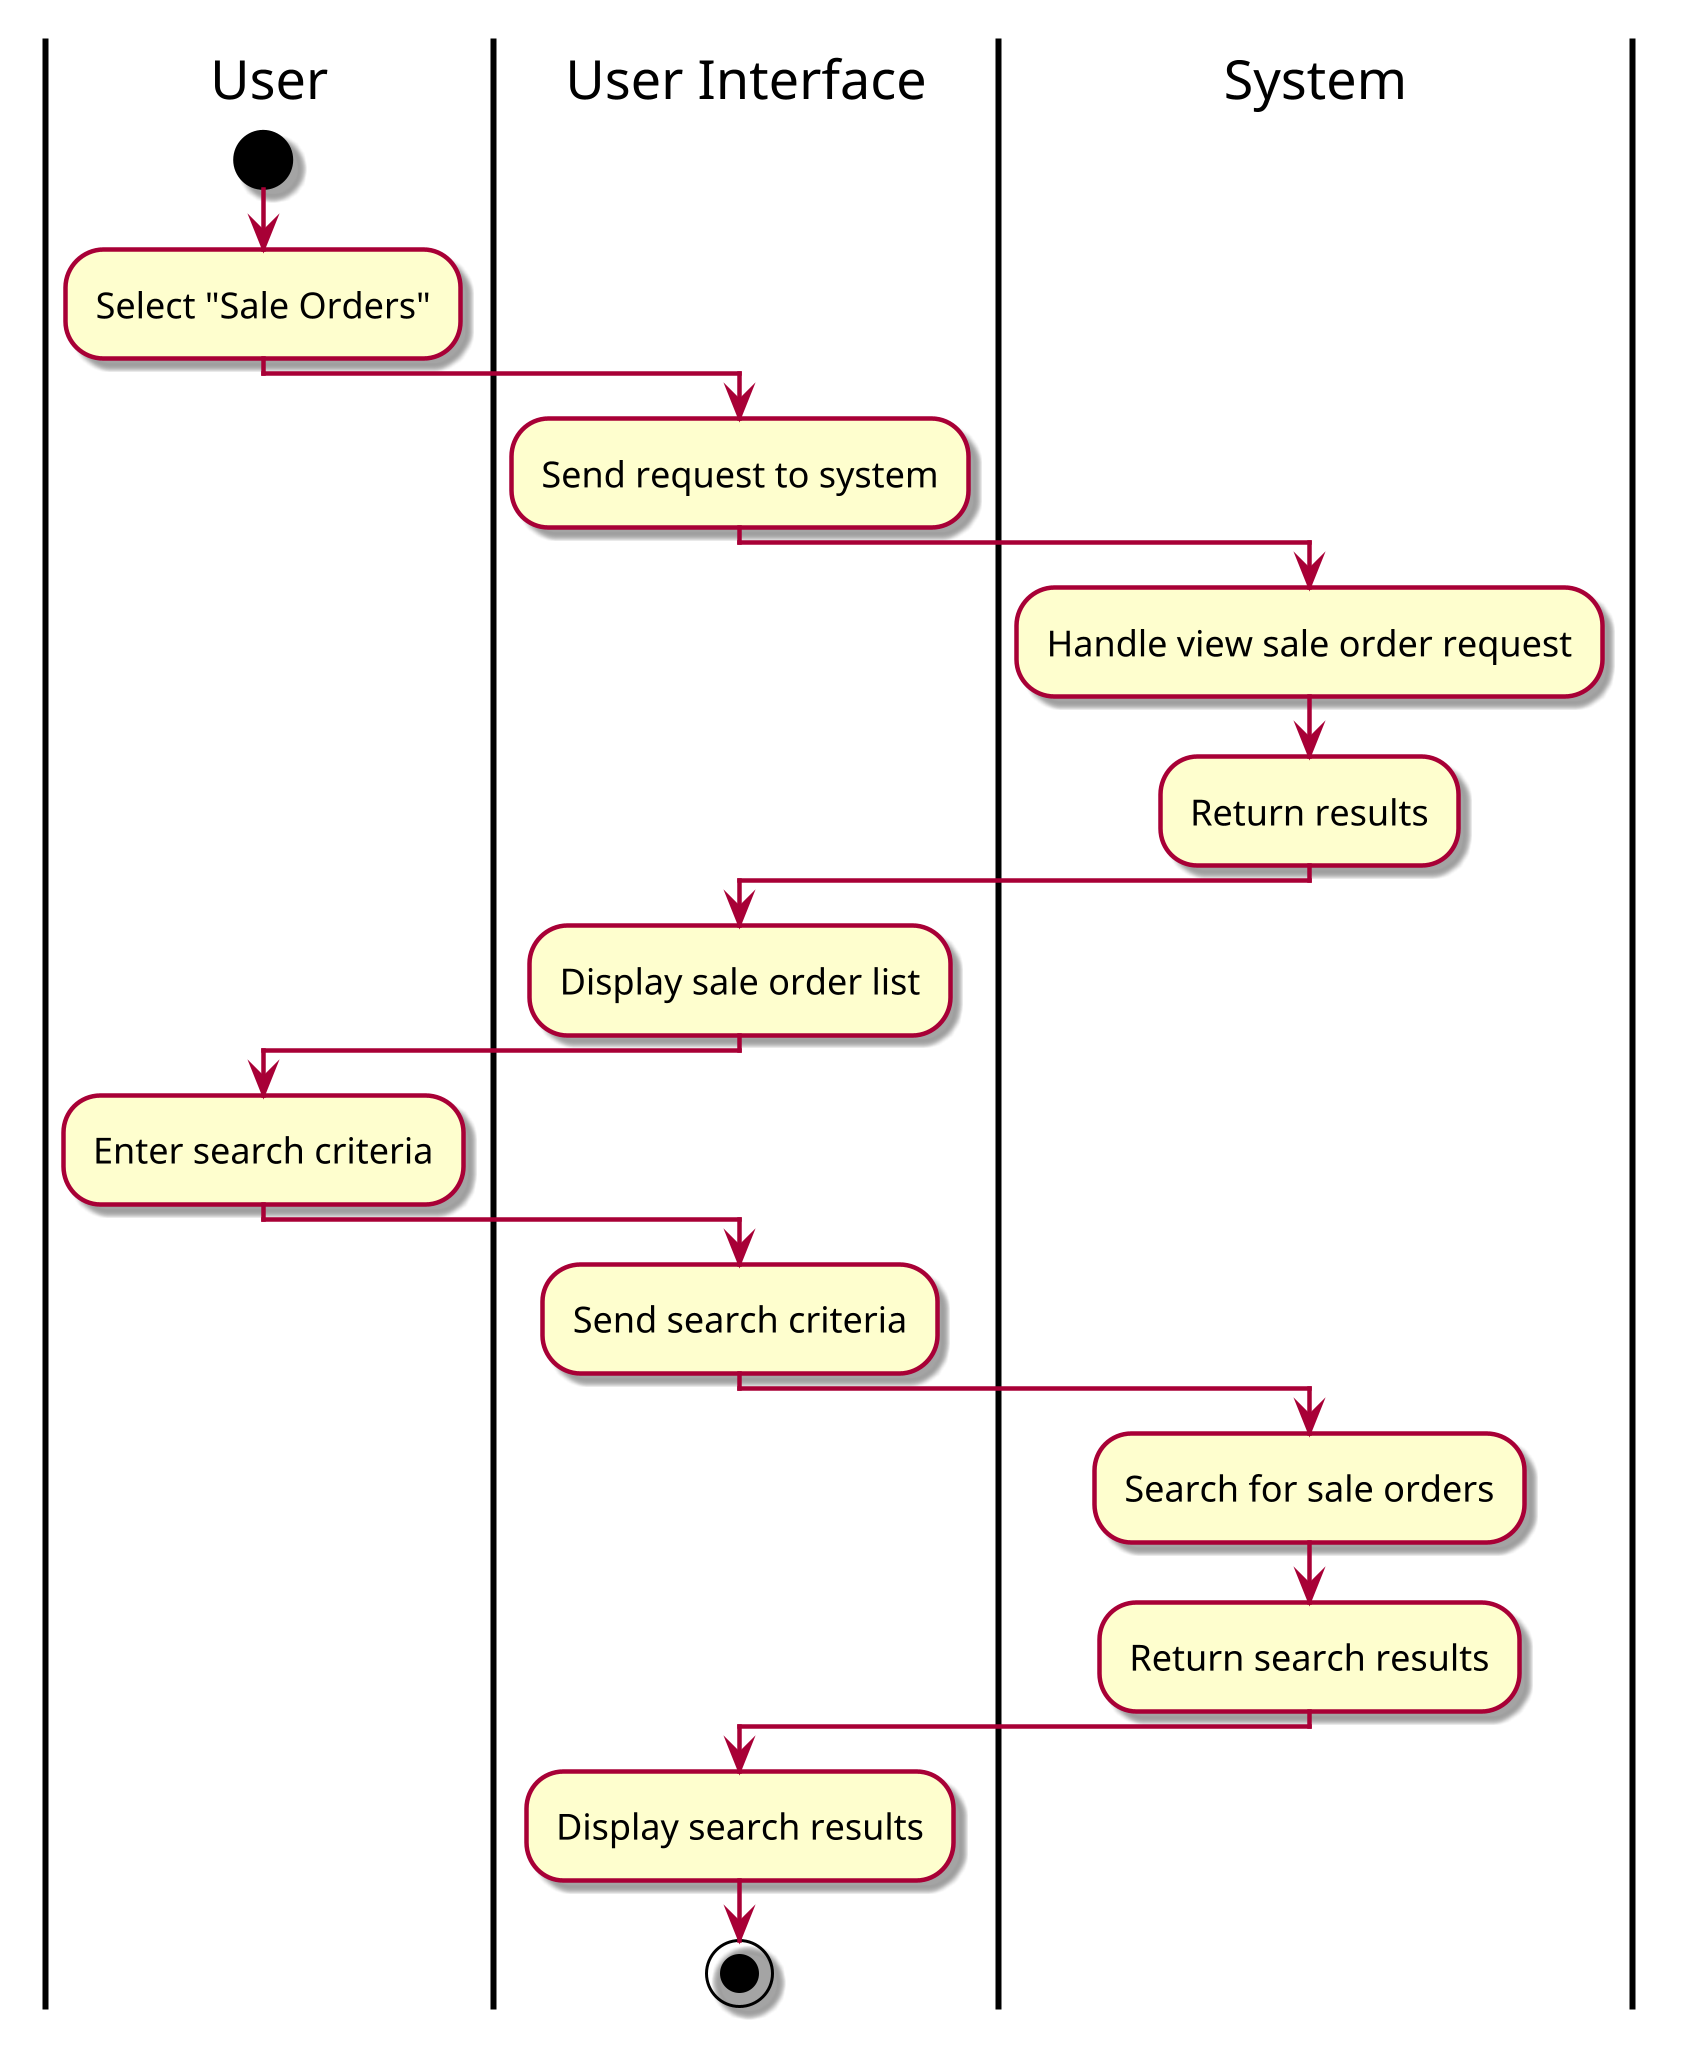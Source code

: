 @startuml View Sale Order
skin rose
scale 3

|User|
start
:Select "Sale Orders";
|User Interface|
:Send request to system;
|System|
:Handle view sale order request;
:Return results;
|User Interface|
:Display sale order list;
|User|
:Enter search criteria;
|User Interface|
:Send search criteria;
|System|
:Search for sale orders;
:Return search results;
|User Interface|
:Display search results;
stop

@enduml